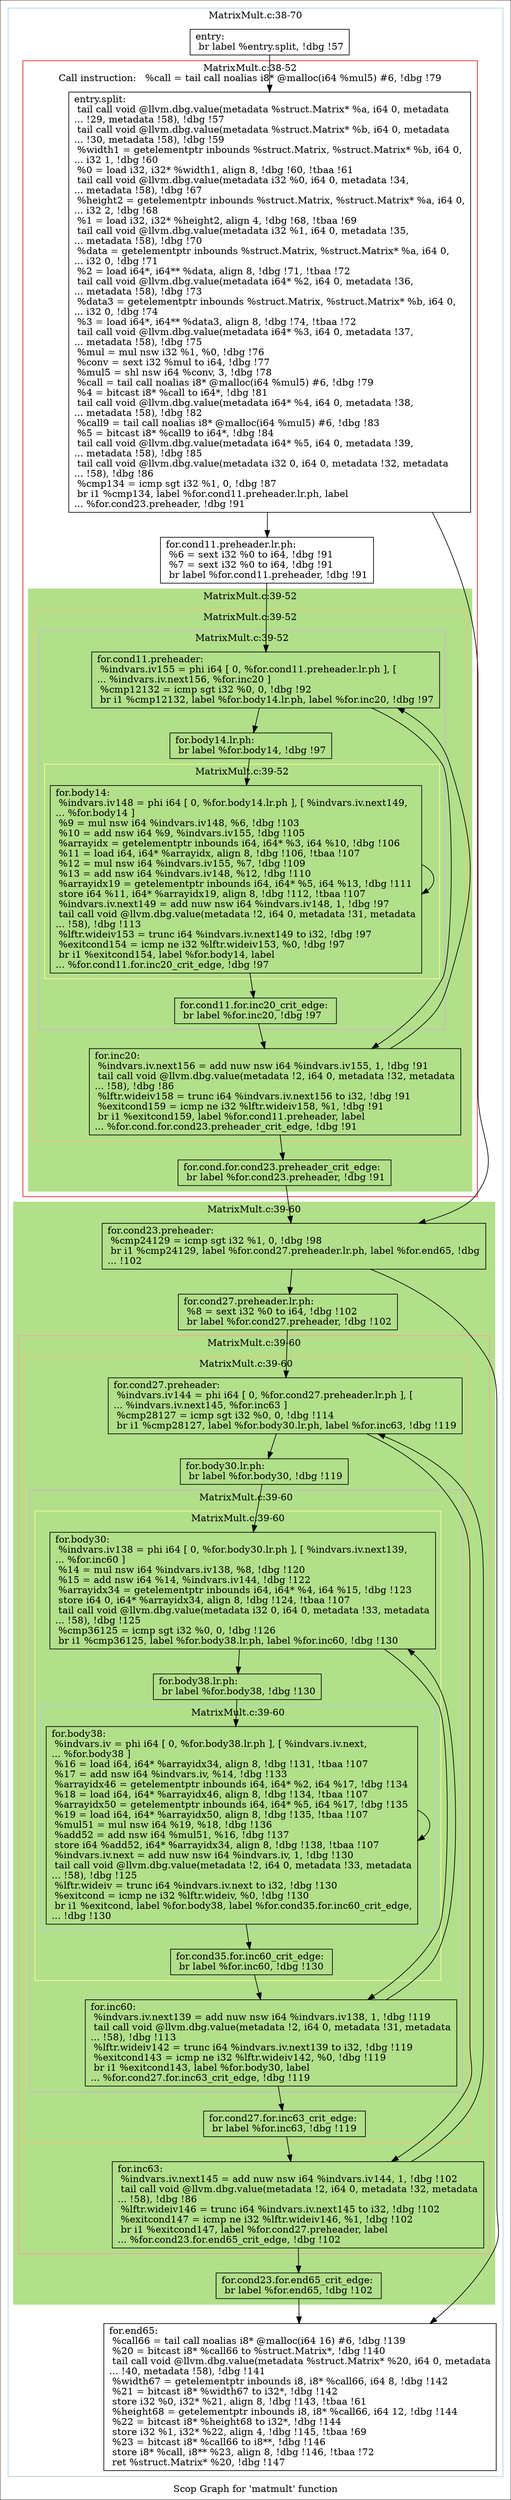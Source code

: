 digraph "Scop Graph for 'matmult' function" {
	label="Scop Graph for 'matmult' function";

	Node0x9aec590 [shape=record,label="{entry:\l  br label %entry.split, !dbg !57\l}"];
	Node0x9aec590 -> Node0x99fbd20;
	Node0x99fbd20 [shape=record,label="{entry.split:                                      \l  tail call void @llvm.dbg.value(metadata %struct.Matrix* %a, i64 0, metadata\l... !29, metadata !58), !dbg !57\l  tail call void @llvm.dbg.value(metadata %struct.Matrix* %b, i64 0, metadata\l... !30, metadata !58), !dbg !59\l  %width1 = getelementptr inbounds %struct.Matrix, %struct.Matrix* %b, i64 0,\l... i32 1, !dbg !60\l  %0 = load i32, i32* %width1, align 8, !dbg !60, !tbaa !61\l  tail call void @llvm.dbg.value(metadata i32 %0, i64 0, metadata !34,\l... metadata !58), !dbg !67\l  %height2 = getelementptr inbounds %struct.Matrix, %struct.Matrix* %a, i64 0,\l... i32 2, !dbg !68\l  %1 = load i32, i32* %height2, align 4, !dbg !68, !tbaa !69\l  tail call void @llvm.dbg.value(metadata i32 %1, i64 0, metadata !35,\l... metadata !58), !dbg !70\l  %data = getelementptr inbounds %struct.Matrix, %struct.Matrix* %a, i64 0,\l... i32 0, !dbg !71\l  %2 = load i64*, i64** %data, align 8, !dbg !71, !tbaa !72\l  tail call void @llvm.dbg.value(metadata i64* %2, i64 0, metadata !36,\l... metadata !58), !dbg !73\l  %data3 = getelementptr inbounds %struct.Matrix, %struct.Matrix* %b, i64 0,\l... i32 0, !dbg !74\l  %3 = load i64*, i64** %data3, align 8, !dbg !74, !tbaa !72\l  tail call void @llvm.dbg.value(metadata i64* %3, i64 0, metadata !37,\l... metadata !58), !dbg !75\l  %mul = mul nsw i32 %1, %0, !dbg !76\l  %conv = sext i32 %mul to i64, !dbg !77\l  %mul5 = shl nsw i64 %conv, 3, !dbg !78\l  %call = tail call noalias i8* @malloc(i64 %mul5) #6, !dbg !79\l  %4 = bitcast i8* %call to i64*, !dbg !81\l  tail call void @llvm.dbg.value(metadata i64* %4, i64 0, metadata !38,\l... metadata !58), !dbg !82\l  %call9 = tail call noalias i8* @malloc(i64 %mul5) #6, !dbg !83\l  %5 = bitcast i8* %call9 to i64*, !dbg !84\l  tail call void @llvm.dbg.value(metadata i64* %5, i64 0, metadata !39,\l... metadata !58), !dbg !85\l  tail call void @llvm.dbg.value(metadata i32 0, i64 0, metadata !32, metadata\l... !58), !dbg !86\l  %cmp134 = icmp sgt i32 %1, 0, !dbg !87\l  br i1 %cmp134, label %for.cond11.preheader.lr.ph, label\l... %for.cond23.preheader, !dbg !91\l}"];
	Node0x99fbd20 -> Node0x9a12860;
	Node0x99fbd20 -> Node0x99fbd80;
	Node0x9a12860 [shape=record,label="{for.cond11.preheader.lr.ph:                       \l  %6 = sext i32 %0 to i64, !dbg !91\l  %7 = sext i32 %0 to i64, !dbg !91\l  br label %for.cond11.preheader, !dbg !91\l}"];
	Node0x9a12860 -> Node0x99fbde0;
	Node0x99fbde0 [shape=record,label="{for.cond11.preheader:                             \l  %indvars.iv155 = phi i64 [ 0, %for.cond11.preheader.lr.ph ], [\l... %indvars.iv.next156, %for.inc20 ]\l  %cmp12132 = icmp sgt i32 %0, 0, !dbg !92\l  br i1 %cmp12132, label %for.body14.lr.ph, label %for.inc20, !dbg !97\l}"];
	Node0x99fbde0 -> Node0x99fbe00;
	Node0x99fbde0 -> Node0x9af4350;
	Node0x99fbe00 [shape=record,label="{for.body14.lr.ph:                                 \l  br label %for.body14, !dbg !97\l}"];
	Node0x99fbe00 -> Node0x9af43b0;
	Node0x9af43b0 [shape=record,label="{for.body14:                                       \l  %indvars.iv148 = phi i64 [ 0, %for.body14.lr.ph ], [ %indvars.iv.next149,\l... %for.body14 ]\l  %9 = mul nsw i64 %indvars.iv148, %6, !dbg !103\l  %10 = add nsw i64 %9, %indvars.iv155, !dbg !105\l  %arrayidx = getelementptr inbounds i64, i64* %3, i64 %10, !dbg !106\l  %11 = load i64, i64* %arrayidx, align 8, !dbg !106, !tbaa !107\l  %12 = mul nsw i64 %indvars.iv155, %7, !dbg !109\l  %13 = add nsw i64 %indvars.iv148, %12, !dbg !110\l  %arrayidx19 = getelementptr inbounds i64, i64* %5, i64 %13, !dbg !111\l  store i64 %11, i64* %arrayidx19, align 8, !dbg !112, !tbaa !107\l  %indvars.iv.next149 = add nuw nsw i64 %indvars.iv148, 1, !dbg !97\l  tail call void @llvm.dbg.value(metadata !2, i64 0, metadata !31, metadata\l... !58), !dbg !113\l  %lftr.wideiv153 = trunc i64 %indvars.iv.next149 to i32, !dbg !97\l  %exitcond154 = icmp ne i32 %lftr.wideiv153, %0, !dbg !97\l  br i1 %exitcond154, label %for.body14, label\l... %for.cond11.for.inc20_crit_edge, !dbg !97\l}"];
	Node0x9af43b0 -> Node0x9af43b0[constraint=false];
	Node0x9af43b0 -> Node0x99f9760;
	Node0x99f9760 [shape=record,label="{for.cond11.for.inc20_crit_edge:                   \l  br label %for.inc20, !dbg !97\l}"];
	Node0x99f9760 -> Node0x9af4350;
	Node0x9af4350 [shape=record,label="{for.inc20:                                        \l  %indvars.iv.next156 = add nuw nsw i64 %indvars.iv155, 1, !dbg !91\l  tail call void @llvm.dbg.value(metadata !2, i64 0, metadata !32, metadata\l... !58), !dbg !86\l  %lftr.wideiv158 = trunc i64 %indvars.iv.next156 to i32, !dbg !91\l  %exitcond159 = icmp ne i32 %lftr.wideiv158, %1, !dbg !91\l  br i1 %exitcond159, label %for.cond11.preheader, label\l... %for.cond.for.cond23.preheader_crit_edge, !dbg !91\l}"];
	Node0x9af4350 -> Node0x99fbde0[constraint=false];
	Node0x9af4350 -> Node0x99f97c0;
	Node0x99f97c0 [shape=record,label="{for.cond.for.cond23.preheader_crit_edge:          \l  br label %for.cond23.preheader, !dbg !91\l}"];
	Node0x99f97c0 -> Node0x99fbd80;
	Node0x99fbd80 [shape=record,label="{for.cond23.preheader:                             \l  %cmp24129 = icmp sgt i32 %1, 0, !dbg !98\l  br i1 %cmp24129, label %for.cond27.preheader.lr.ph, label %for.end65, !dbg\l... !102\l}"];
	Node0x99fbd80 -> Node0x9ae67f0;
	Node0x99fbd80 -> Node0x9af4300;
	Node0x9ae67f0 [shape=record,label="{for.cond27.preheader.lr.ph:                       \l  %8 = sext i32 %0 to i64, !dbg !102\l  br label %for.cond27.preheader, !dbg !102\l}"];
	Node0x9ae67f0 -> Node0x9af4320;
	Node0x9af4320 [shape=record,label="{for.cond27.preheader:                             \l  %indvars.iv144 = phi i64 [ 0, %for.cond27.preheader.lr.ph ], [\l... %indvars.iv.next145, %for.inc63 ]\l  %cmp28127 = icmp sgt i32 %0, 0, !dbg !114\l  br i1 %cmp28127, label %for.body30.lr.ph, label %for.inc63, !dbg !119\l}"];
	Node0x9af4320 -> Node0x9af89a0;
	Node0x9af4320 -> Node0x9af8a00;
	Node0x9af89a0 [shape=record,label="{for.body30.lr.ph:                                 \l  br label %for.body30, !dbg !119\l}"];
	Node0x9af89a0 -> Node0x99f0cd0;
	Node0x99f0cd0 [shape=record,label="{for.body30:                                       \l  %indvars.iv138 = phi i64 [ 0, %for.body30.lr.ph ], [ %indvars.iv.next139,\l... %for.inc60 ]\l  %14 = mul nsw i64 %indvars.iv138, %8, !dbg !120\l  %15 = add nsw i64 %14, %indvars.iv144, !dbg !122\l  %arrayidx34 = getelementptr inbounds i64, i64* %4, i64 %15, !dbg !123\l  store i64 0, i64* %arrayidx34, align 8, !dbg !124, !tbaa !107\l  tail call void @llvm.dbg.value(metadata i32 0, i64 0, metadata !33, metadata\l... !58), !dbg !125\l  %cmp36125 = icmp sgt i32 %0, 0, !dbg !126\l  br i1 %cmp36125, label %for.body38.lr.ph, label %for.inc60, !dbg !130\l}"];
	Node0x99f0cd0 -> Node0x99f0d30;
	Node0x99f0cd0 -> Node0x99f0d50;
	Node0x99f0d30 [shape=record,label="{for.body38.lr.ph:                                 \l  br label %for.body38, !dbg !130\l}"];
	Node0x99f0d30 -> Node0x99f0400;
	Node0x99f0400 [shape=record,label="{for.body38:                                       \l  %indvars.iv = phi i64 [ 0, %for.body38.lr.ph ], [ %indvars.iv.next,\l... %for.body38 ]\l  %16 = load i64, i64* %arrayidx34, align 8, !dbg !131, !tbaa !107\l  %17 = add nsw i64 %indvars.iv, %14, !dbg !133\l  %arrayidx46 = getelementptr inbounds i64, i64* %2, i64 %17, !dbg !134\l  %18 = load i64, i64* %arrayidx46, align 8, !dbg !134, !tbaa !107\l  %arrayidx50 = getelementptr inbounds i64, i64* %5, i64 %17, !dbg !135\l  %19 = load i64, i64* %arrayidx50, align 8, !dbg !135, !tbaa !107\l  %mul51 = mul nsw i64 %19, %18, !dbg !136\l  %add52 = add nsw i64 %mul51, %16, !dbg !137\l  store i64 %add52, i64* %arrayidx34, align 8, !dbg !138, !tbaa !107\l  %indvars.iv.next = add nuw nsw i64 %indvars.iv, 1, !dbg !130\l  tail call void @llvm.dbg.value(metadata !2, i64 0, metadata !33, metadata\l... !58), !dbg !125\l  %lftr.wideiv = trunc i64 %indvars.iv.next to i32, !dbg !130\l  %exitcond = icmp ne i32 %lftr.wideiv, %0, !dbg !130\l  br i1 %exitcond, label %for.body38, label %for.cond35.for.inc60_crit_edge,\l... !dbg !130\l}"];
	Node0x99f0400 -> Node0x99f0400[constraint=false];
	Node0x99f0400 -> Node0x99f04a0;
	Node0x99f04a0 [shape=record,label="{for.cond35.for.inc60_crit_edge:                   \l  br label %for.inc60, !dbg !130\l}"];
	Node0x99f04a0 -> Node0x99f0d50;
	Node0x99f0d50 [shape=record,label="{for.inc60:                                        \l  %indvars.iv.next139 = add nuw nsw i64 %indvars.iv138, 1, !dbg !119\l  tail call void @llvm.dbg.value(metadata !2, i64 0, metadata !31, metadata\l... !58), !dbg !113\l  %lftr.wideiv142 = trunc i64 %indvars.iv.next139 to i32, !dbg !119\l  %exitcond143 = icmp ne i32 %lftr.wideiv142, %0, !dbg !119\l  br i1 %exitcond143, label %for.body30, label\l... %for.cond27.for.inc63_crit_edge, !dbg !119\l}"];
	Node0x99f0d50 -> Node0x99f0cd0[constraint=false];
	Node0x99f0d50 -> Node0x9af47b0;
	Node0x9af47b0 [shape=record,label="{for.cond27.for.inc63_crit_edge:                   \l  br label %for.inc63, !dbg !119\l}"];
	Node0x9af47b0 -> Node0x9af8a00;
	Node0x9af8a00 [shape=record,label="{for.inc63:                                        \l  %indvars.iv.next145 = add nuw nsw i64 %indvars.iv144, 1, !dbg !102\l  tail call void @llvm.dbg.value(metadata !2, i64 0, metadata !32, metadata\l... !58), !dbg !86\l  %lftr.wideiv146 = trunc i64 %indvars.iv.next145 to i32, !dbg !102\l  %exitcond147 = icmp ne i32 %lftr.wideiv146, %1, !dbg !102\l  br i1 %exitcond147, label %for.cond27.preheader, label\l... %for.cond23.for.end65_crit_edge, !dbg !102\l}"];
	Node0x9af8a00 -> Node0x9af4320[constraint=false];
	Node0x9af8a00 -> Node0x9af4810;
	Node0x9af4810 [shape=record,label="{for.cond23.for.end65_crit_edge:                   \l  br label %for.end65, !dbg !102\l}"];
	Node0x9af4810 -> Node0x9af4300;
	Node0x9af4300 [shape=record,label="{for.end65:                                        \l  %call66 = tail call noalias i8* @malloc(i64 16) #6, !dbg !139\l  %20 = bitcast i8* %call66 to %struct.Matrix*, !dbg !140\l  tail call void @llvm.dbg.value(metadata %struct.Matrix* %20, i64 0, metadata\l... !40, metadata !58), !dbg !141\l  %width67 = getelementptr inbounds i8, i8* %call66, i64 8, !dbg !142\l  %21 = bitcast i8* %width67 to i32*, !dbg !142\l  store i32 %0, i32* %21, align 8, !dbg !143, !tbaa !61\l  %height68 = getelementptr inbounds i8, i8* %call66, i64 12, !dbg !144\l  %22 = bitcast i8* %height68 to i32*, !dbg !144\l  store i32 %1, i32* %22, align 4, !dbg !145, !tbaa !69\l  %23 = bitcast i8* %call66 to i8**, !dbg !146\l  store i8* %call, i8** %23, align 8, !dbg !146, !tbaa !72\l  ret %struct.Matrix* %20, !dbg !147\l}"];
	colorscheme = "paired12"
        subgraph cluster_0x9af5ec0 {
          label = "MatrixMult.c:38-70
";
          style = solid;
          color = 1
          subgraph cluster_0x9af8370 {
            label = "MatrixMult.c:38-52
Call instruction:   %call = tail call noalias i8* @malloc(i64 %mul5) #6, !dbg !79";
            style = solid;
            color = 6
            subgraph cluster_0x9afbc40 {
              label = "MatrixMult.c:39-52
";
              style = filled;
              color = 3              subgraph cluster_0x9ae37c0 {
                label = "MatrixMult.c:39-52
";
                style = solid;
                color = 7
                subgraph cluster_0x99fe920 {
                  label = "MatrixMult.c:39-52
";
                  style = solid;
                  color = 9
                  subgraph cluster_0x99f60e0 {
                    label = "MatrixMult.c:39-52
";
                    style = solid;
                    color = 11
                    Node0x9af43b0;
                  }
                  Node0x99fbde0;
                  Node0x99fbe00;
                  Node0x99f9760;
                }
                Node0x9af4350;
              }
              Node0x99f97c0;
            }
            Node0x99fbd20;
            Node0x9a12860;
          }
          subgraph cluster_0x99ef8f0 {
            label = "MatrixMult.c:39-60
";
            style = filled;
            color = 3            subgraph cluster_0x9a8e0f0 {
              label = "MatrixMult.c:39-60
";
              style = solid;
              color = 5
              subgraph cluster_0x99fe1f0 {
                label = "MatrixMult.c:39-60
";
                style = solid;
                color = 7
                subgraph cluster_0x99f0130 {
                  label = "MatrixMult.c:39-60
";
                  style = solid;
                  color = 9
                  subgraph cluster_0x9ae28c0 {
                    label = "MatrixMult.c:39-60
";
                    style = solid;
                    color = 11
                    subgraph cluster_0x9aeb6e0 {
                      label = "MatrixMult.c:39-60
";
                      style = solid;
                      color = 1
                      Node0x99f0400;
                    }
                    Node0x99f0cd0;
                    Node0x99f0d30;
                    Node0x99f04a0;
                  }
                  Node0x99f0d50;
                }
                Node0x9af4320;
                Node0x9af89a0;
                Node0x9af47b0;
              }
              Node0x9af8a00;
            }
            Node0x99fbd80;
            Node0x9ae67f0;
            Node0x9af4810;
          }
          Node0x9aec590;
          Node0x9af4300;
        }
}
